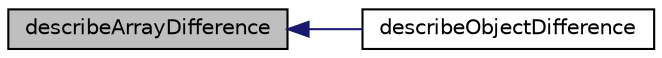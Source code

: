 digraph "describeArrayDifference"
{
  edge [fontname="Helvetica",fontsize="10",labelfontname="Helvetica",labelfontsize="10"];
  node [fontname="Helvetica",fontsize="10",shape=record];
  rankdir="LR";
  Node1 [label="describeArrayDifference",height=0.2,width=0.4,color="black", fillcolor="grey75", style="filled" fontcolor="black"];
  Node1 -> Node2 [dir="back",color="midnightblue",fontsize="10",style="solid",fontname="Helvetica"];
  Node2 [label="describeObjectDifference",height=0.2,width=0.4,color="black", fillcolor="white", style="filled",URL="$class_simple_dumper.html#aaf0d5ec94d7179eaa223a9b6cd0eb092"];
}
